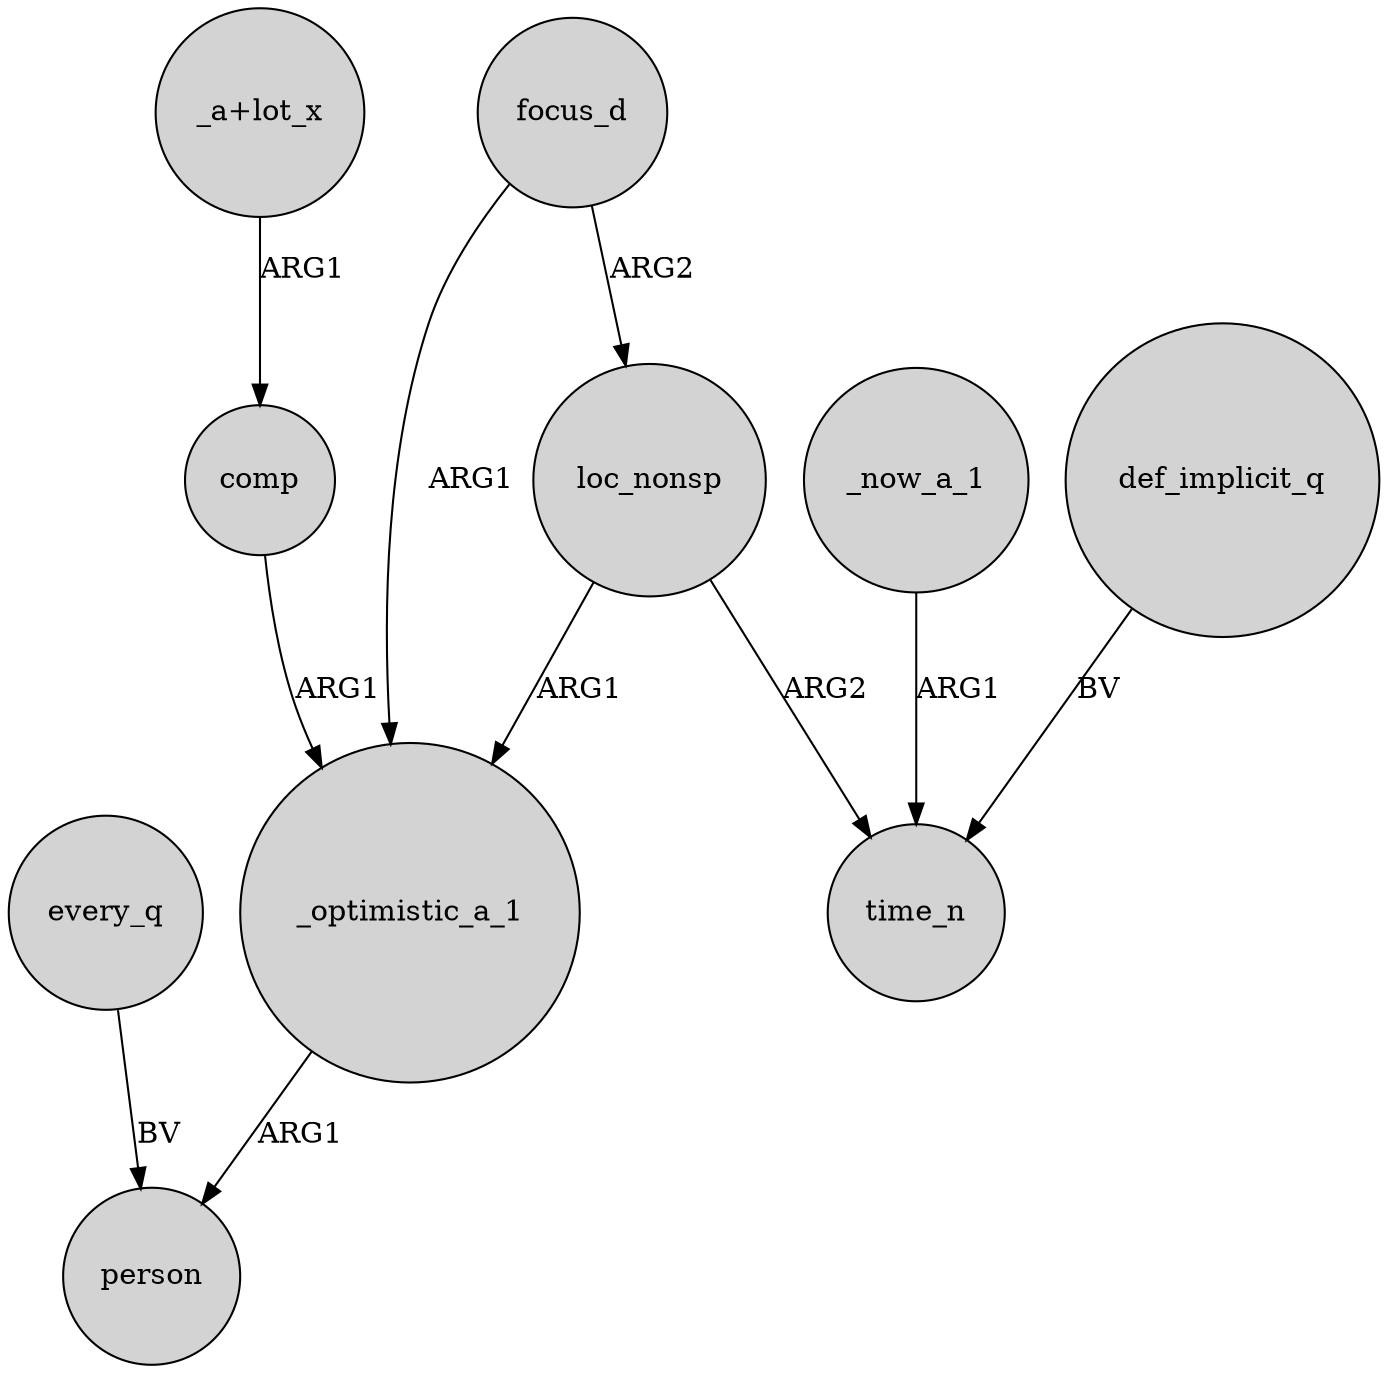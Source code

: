 digraph {
	node [shape=circle style=filled]
	every_q -> person [label=BV]
	focus_d -> loc_nonsp [label=ARG2]
	"_a+lot_x" -> comp [label=ARG1]
	focus_d -> _optimistic_a_1 [label=ARG1]
	_now_a_1 -> time_n [label=ARG1]
	comp -> _optimistic_a_1 [label=ARG1]
	loc_nonsp -> time_n [label=ARG2]
	loc_nonsp -> _optimistic_a_1 [label=ARG1]
	_optimistic_a_1 -> person [label=ARG1]
	def_implicit_q -> time_n [label=BV]
}
